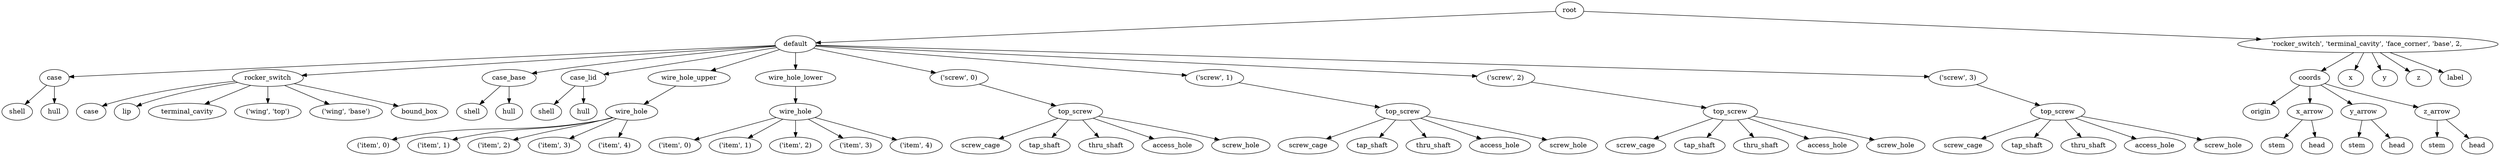 digraph default {
    root_9 [label="root"];
    default_10 [label="default"];
    case_11 [label="case"];
    shell_12 [label="shell"];
    hull_13 [label="hull"];
    rocker_switch_14 [label="rocker_switch"];
    case_15 [label="case"];
    lip_16 [label="lip"];
    terminal_cavity_17 [label="terminal_cavity"];
    wing_18 [label="\('wing',\ 'top'\)"];
    wing_19 [label="\('wing',\ 'base'\)"];
    bound_box_20 [label="bound_box"];
    case_base_21 [label="case_base"];
    shell_22 [label="shell"];
    hull_23 [label="hull"];
    case_lid_24 [label="case_lid"];
    shell_25 [label="shell"];
    hull_26 [label="hull"];
    wire_hole_upper_27 [label="wire_hole_upper"];
    wire_hole_28 [label="wire_hole"];
    item_29 [label="\('item',\ 0\)"];
    item_30 [label="\('item',\ 1\)"];
    item_31 [label="\('item',\ 2\)"];
    item_32 [label="\('item',\ 3\)"];
    item_33 [label="\('item',\ 4\)"];
    wire_hole_lower_34 [label="wire_hole_lower"];
    wire_hole_35 [label="wire_hole"];
    item_36 [label="\('item',\ 0\)"];
    item_37 [label="\('item',\ 1\)"];
    item_38 [label="\('item',\ 2\)"];
    item_39 [label="\('item',\ 3\)"];
    item_40 [label="\('item',\ 4\)"];
    screw_41 [label="\('screw',\ 0\)"];
    top_screw_42 [label="top_screw"];
    screw_cage_43 [label="screw_cage"];
    tap_shaft_44 [label="tap_shaft"];
    thru_shaft_45 [label="thru_shaft"];
    access_hole_46 [label="access_hole"];
    screw_hole_47 [label="screw_hole"];
    screw_48 [label="\('screw',\ 1\)"];
    top_screw_49 [label="top_screw"];
    screw_cage_50 [label="screw_cage"];
    tap_shaft_51 [label="tap_shaft"];
    thru_shaft_52 [label="thru_shaft"];
    access_hole_53 [label="access_hole"];
    screw_hole_54 [label="screw_hole"];
    screw_55 [label="\('screw',\ 2\)"];
    top_screw_56 [label="top_screw"];
    screw_cage_57 [label="screw_cage"];
    tap_shaft_58 [label="tap_shaft"];
    thru_shaft_59 [label="thru_shaft"];
    access_hole_60 [label="access_hole"];
    screw_hole_61 [label="screw_hole"];
    screw_62 [label="\('screw',\ 3\)"];
    top_screw_63 [label="top_screw"];
    screw_cage_64 [label="screw_cage"];
    tap_shaft_65 [label="tap_shaft"];
    thru_shaft_66 [label="thru_shaft"];
    access_hole_67 [label="access_hole"];
    screw_hole_68 [label="screw_hole"];
    69 [label="'rocker_switch',\ 'terminal_cavity',\ 'face_corner',\ 'base',\ 2,\ "];
    coords_70 [label="coords"];
    origin_71 [label="origin"];
    x_arrow_72 [label="x_arrow"];
    stem_73 [label="stem"];
    head_74 [label="head"];
    y_arrow_75 [label="y_arrow"];
    stem_76 [label="stem"];
    head_77 [label="head"];
    z_arrow_78 [label="z_arrow"];
    stem_79 [label="stem"];
    head_80 [label="head"];
    x_81 [label="x"];
    y_82 [label="y"];
    z_83 [label="z"];
    label_84 [label="label"];
    root_9 -> default_10;
    default_10 -> case_11;
    case_11 -> shell_12;
    case_11 -> hull_13;
    default_10 -> rocker_switch_14;
    rocker_switch_14 -> case_15;
    rocker_switch_14 -> lip_16;
    rocker_switch_14 -> terminal_cavity_17;
    rocker_switch_14 -> wing_18;
    rocker_switch_14 -> wing_19;
    rocker_switch_14 -> bound_box_20;
    default_10 -> case_base_21;
    case_base_21 -> shell_22;
    case_base_21 -> hull_23;
    default_10 -> case_lid_24;
    case_lid_24 -> shell_25;
    case_lid_24 -> hull_26;
    default_10 -> wire_hole_upper_27;
    wire_hole_upper_27 -> wire_hole_28;
    wire_hole_28 -> item_29;
    wire_hole_28 -> item_30;
    wire_hole_28 -> item_31;
    wire_hole_28 -> item_32;
    wire_hole_28 -> item_33;
    default_10 -> wire_hole_lower_34;
    wire_hole_lower_34 -> wire_hole_35;
    wire_hole_35 -> item_36;
    wire_hole_35 -> item_37;
    wire_hole_35 -> item_38;
    wire_hole_35 -> item_39;
    wire_hole_35 -> item_40;
    default_10 -> screw_41;
    screw_41 -> top_screw_42;
    top_screw_42 -> screw_cage_43;
    top_screw_42 -> tap_shaft_44;
    top_screw_42 -> thru_shaft_45;
    top_screw_42 -> access_hole_46;
    top_screw_42 -> screw_hole_47;
    default_10 -> screw_48;
    screw_48 -> top_screw_49;
    top_screw_49 -> screw_cage_50;
    top_screw_49 -> tap_shaft_51;
    top_screw_49 -> thru_shaft_52;
    top_screw_49 -> access_hole_53;
    top_screw_49 -> screw_hole_54;
    default_10 -> screw_55;
    screw_55 -> top_screw_56;
    top_screw_56 -> screw_cage_57;
    top_screw_56 -> tap_shaft_58;
    top_screw_56 -> thru_shaft_59;
    top_screw_56 -> access_hole_60;
    top_screw_56 -> screw_hole_61;
    default_10 -> screw_62;
    screw_62 -> top_screw_63;
    top_screw_63 -> screw_cage_64;
    top_screw_63 -> tap_shaft_65;
    top_screw_63 -> thru_shaft_66;
    top_screw_63 -> access_hole_67;
    top_screw_63 -> screw_hole_68;
    root_9 -> 69;
    69 -> coords_70;
    coords_70 -> origin_71;
    coords_70 -> x_arrow_72;
    x_arrow_72 -> stem_73;
    x_arrow_72 -> head_74;
    coords_70 -> y_arrow_75;
    y_arrow_75 -> stem_76;
    y_arrow_75 -> head_77;
    coords_70 -> z_arrow_78;
    z_arrow_78 -> stem_79;
    z_arrow_78 -> head_80;
    69 -> x_81;
    69 -> y_82;
    69 -> z_83;
    69 -> label_84;
}

